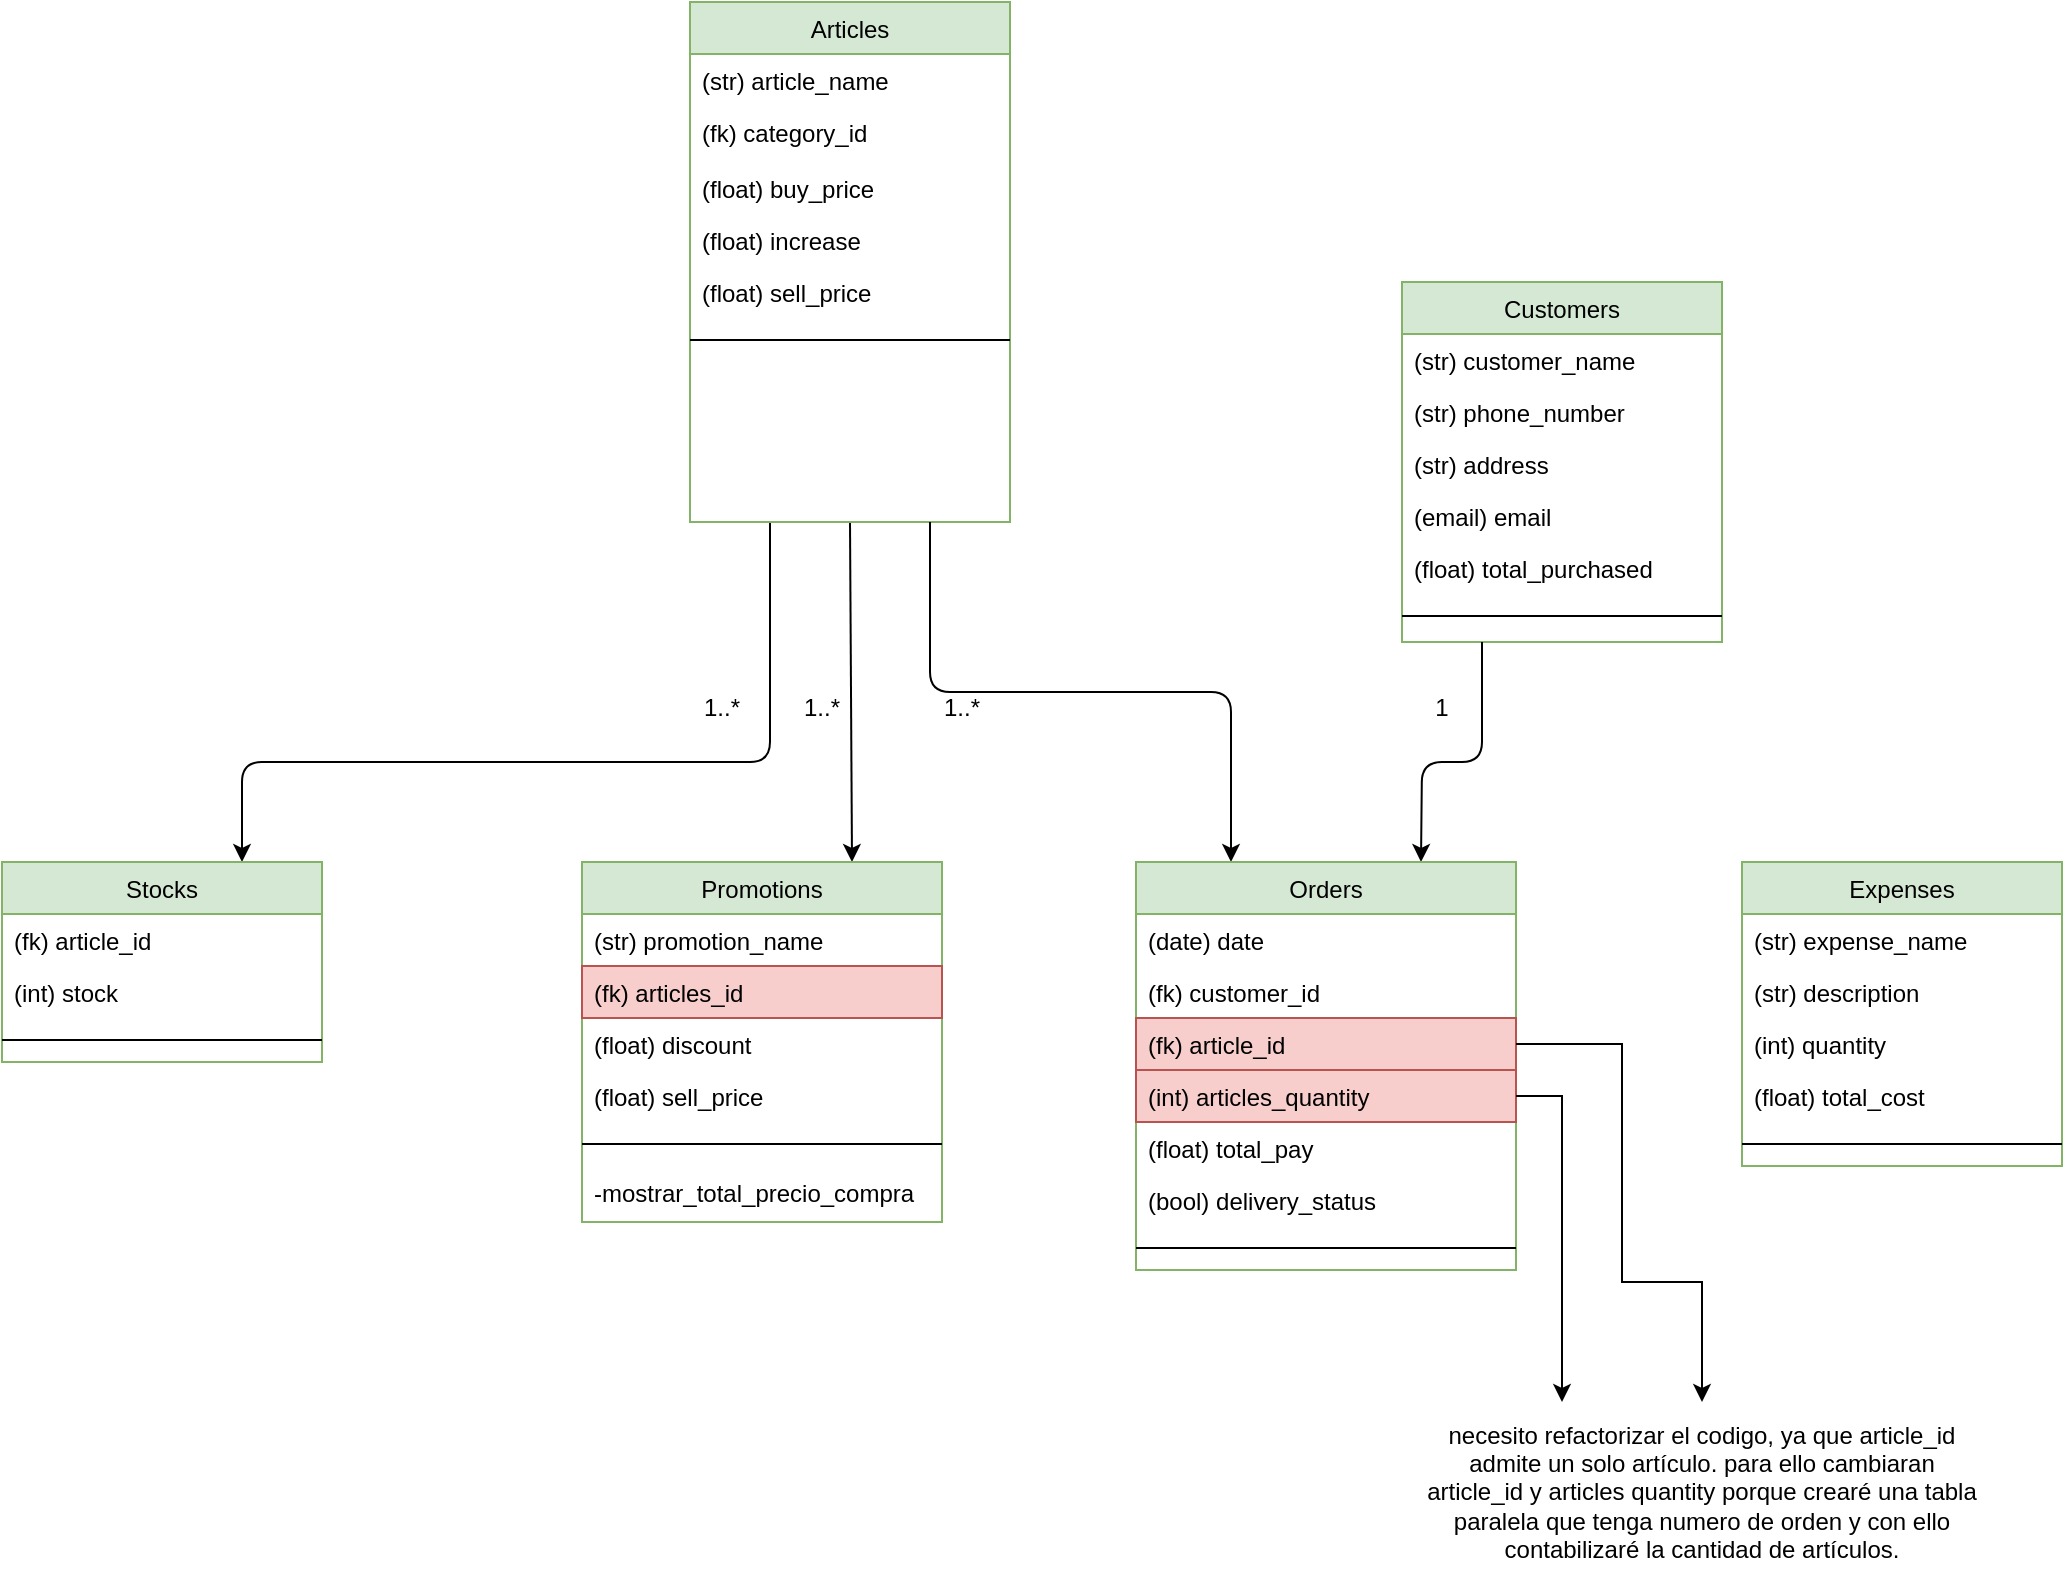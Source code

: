 <mxfile version="12.2.4" pages="1"><diagram id="C5RBs43oDa-KdzZeNtuy" name="Page-1"><mxGraphModel dx="914" dy="689" grid="1" gridSize="10" guides="1" tooltips="1" connect="1" arrows="1" fold="1" page="1" pageScale="1" pageWidth="827" pageHeight="1169" math="0" shadow="0"><root><mxCell id="WIyWlLk6GJQsqaUBKTNV-0"/><mxCell id="WIyWlLk6GJQsqaUBKTNV-1" parent="WIyWlLk6GJQsqaUBKTNV-0"/><mxCell id="76" style="edgeStyle=none;html=1;exitX=0.5;exitY=1;exitDx=0;exitDy=0;entryX=0.75;entryY=0;entryDx=0;entryDy=0;" parent="WIyWlLk6GJQsqaUBKTNV-1" source="zkfFHV4jXpPFQw0GAbJ--6" target="dBeOApZ0UvE3TDzHvcXW-9" edge="1"><mxGeometry relative="1" as="geometry"/></mxCell><mxCell id="77" style="edgeStyle=none;html=1;exitX=0.25;exitY=1;exitDx=0;exitDy=0;entryX=0.75;entryY=0;entryDx=0;entryDy=0;" parent="WIyWlLk6GJQsqaUBKTNV-1" source="zkfFHV4jXpPFQw0GAbJ--6" target="57" edge="1"><mxGeometry relative="1" as="geometry"><Array as="points"><mxPoint x="454" y="400"/><mxPoint x="190" y="400"/></Array></mxGeometry></mxCell><object label="Articles" color="" material="" talle="" precio_compra="" incremento="" placeholders="1" id="zkfFHV4jXpPFQw0GAbJ--6"><mxCell style="swimlane;fontStyle=0;align=center;verticalAlign=top;childLayout=stackLayout;horizontal=1;startSize=26;horizontalStack=0;resizeParent=1;resizeLast=0;collapsible=1;marginBottom=0;rounded=0;shadow=0;strokeWidth=1;fillColor=#d5e8d4;strokeColor=#82b366;" parent="WIyWlLk6GJQsqaUBKTNV-1" vertex="1"><mxGeometry x="414" y="20" width="160" height="260" as="geometry"><mxRectangle x="30" y="140" width="160" height="26" as="alternateBounds"/></mxGeometry></mxCell></object><mxCell id="45" value="(str) article_name" style="text;align=left;verticalAlign=top;spacingLeft=4;spacingRight=4;overflow=hidden;rotatable=0;points=[[0,0.5],[1,0.5]];portConstraint=eastwest;" parent="zkfFHV4jXpPFQw0GAbJ--6" vertex="1"><mxGeometry y="26" width="160" height="26" as="geometry"/></mxCell><mxCell id="zkfFHV4jXpPFQw0GAbJ--8" value="(fk) category_id" style="text;align=left;verticalAlign=top;spacingLeft=4;spacingRight=4;overflow=hidden;rotatable=0;points=[[0,0.5],[1,0.5]];portConstraint=eastwest;rounded=0;shadow=0;html=0;" parent="zkfFHV4jXpPFQw0GAbJ--6" vertex="1"><mxGeometry y="52" width="160" height="28" as="geometry"/></mxCell><mxCell id="dBeOApZ0UvE3TDzHvcXW-6" value="(float) buy_price" style="text;align=left;verticalAlign=top;spacingLeft=4;spacingRight=4;overflow=hidden;rotatable=0;points=[[0,0.5],[1,0.5]];portConstraint=eastwest;rounded=0;shadow=0;html=0;" parent="zkfFHV4jXpPFQw0GAbJ--6" vertex="1"><mxGeometry y="80" width="160" height="26" as="geometry"/></mxCell><mxCell id="dBeOApZ0UvE3TDzHvcXW-7" value="(float) increase" style="text;align=left;verticalAlign=top;spacingLeft=4;spacingRight=4;overflow=hidden;rotatable=0;points=[[0,0.5],[1,0.5]];portConstraint=eastwest;rounded=0;shadow=0;html=0;" parent="zkfFHV4jXpPFQw0GAbJ--6" vertex="1"><mxGeometry y="106" width="160" height="26" as="geometry"/></mxCell><mxCell id="dBeOApZ0UvE3TDzHvcXW-8" value="(float) sell_price" style="text;align=left;verticalAlign=top;spacingLeft=4;spacingRight=4;overflow=hidden;rotatable=0;points=[[0,0.5],[1,0.5]];portConstraint=eastwest;rounded=0;shadow=0;html=0;" parent="zkfFHV4jXpPFQw0GAbJ--6" vertex="1"><mxGeometry y="132" width="160" height="26" as="geometry"/></mxCell><mxCell id="zkfFHV4jXpPFQw0GAbJ--9" value="" style="line;html=1;strokeWidth=1;align=left;verticalAlign=middle;spacingTop=-1;spacingLeft=3;spacingRight=3;rotatable=0;labelPosition=right;points=[];portConstraint=eastwest;" parent="zkfFHV4jXpPFQw0GAbJ--6" vertex="1"><mxGeometry y="158" width="160" height="22" as="geometry"/></mxCell><object label="Promotions" color="" material="" talle="" precio_compra="" incremento="" placeholders="1" id="dBeOApZ0UvE3TDzHvcXW-9"><mxCell style="swimlane;fontStyle=0;align=center;verticalAlign=top;childLayout=stackLayout;horizontal=1;startSize=26;horizontalStack=0;resizeParent=1;resizeLast=0;collapsible=1;marginBottom=0;rounded=0;shadow=0;strokeWidth=1;fillColor=#d5e8d4;strokeColor=#82b366;" parent="WIyWlLk6GJQsqaUBKTNV-1" vertex="1"><mxGeometry x="360" y="450" width="180" height="180" as="geometry"><mxRectangle x="30" y="140" width="160" height="26" as="alternateBounds"/></mxGeometry></mxCell></object><mxCell id="dBeOApZ0UvE3TDzHvcXW-10" value="(str) promotion_name" style="text;align=left;verticalAlign=top;spacingLeft=4;spacingRight=4;overflow=hidden;rotatable=0;points=[[0,0.5],[1,0.5]];portConstraint=eastwest;" parent="dBeOApZ0UvE3TDzHvcXW-9" vertex="1"><mxGeometry y="26" width="180" height="26" as="geometry"/></mxCell><mxCell id="56" value="(fk) articles_id" style="text;align=left;verticalAlign=top;spacingLeft=4;spacingRight=4;overflow=hidden;rotatable=0;points=[[0,0.5],[1,0.5]];portConstraint=eastwest;fillColor=#f8cecc;strokeColor=#b85450;" parent="dBeOApZ0UvE3TDzHvcXW-9" vertex="1"><mxGeometry y="52" width="180" height="26" as="geometry"/></mxCell><mxCell id="89" value="(float) discount" style="text;align=left;verticalAlign=top;spacingLeft=4;spacingRight=4;overflow=hidden;rotatable=0;points=[[0,0.5],[1,0.5]];portConstraint=eastwest;" parent="dBeOApZ0UvE3TDzHvcXW-9" vertex="1"><mxGeometry y="78" width="180" height="26" as="geometry"/></mxCell><mxCell id="106" value="(float) sell_price" style="text;align=left;verticalAlign=top;spacingLeft=4;spacingRight=4;overflow=hidden;rotatable=0;points=[[0,0.5],[1,0.5]];portConstraint=eastwest;" parent="dBeOApZ0UvE3TDzHvcXW-9" vertex="1"><mxGeometry y="104" width="180" height="26" as="geometry"/></mxCell><mxCell id="dBeOApZ0UvE3TDzHvcXW-18" value="" style="line;html=1;strokeWidth=1;align=left;verticalAlign=middle;spacingTop=-1;spacingLeft=3;spacingRight=3;rotatable=0;labelPosition=right;points=[];portConstraint=eastwest;" parent="dBeOApZ0UvE3TDzHvcXW-9" vertex="1"><mxGeometry y="130" width="180" height="22" as="geometry"/></mxCell><mxCell id="107" value="-mostrar_total_precio_compra" style="text;align=left;verticalAlign=top;spacingLeft=4;spacingRight=4;overflow=hidden;rotatable=0;points=[[0,0.5],[1,0.5]];portConstraint=eastwest;" parent="dBeOApZ0UvE3TDzHvcXW-9" vertex="1"><mxGeometry y="152" width="180" height="26" as="geometry"/></mxCell><object label="Expenses" color="" material="" talle="" precio_compra="" incremento="" placeholders="1" id="dBeOApZ0UvE3TDzHvcXW-20"><mxCell style="swimlane;fontStyle=0;align=center;verticalAlign=top;childLayout=stackLayout;horizontal=1;startSize=26;horizontalStack=0;resizeParent=1;resizeLast=0;collapsible=1;marginBottom=0;rounded=0;shadow=0;strokeWidth=1;fillColor=#d5e8d4;strokeColor=#82b366;" parent="WIyWlLk6GJQsqaUBKTNV-1" vertex="1"><mxGeometry x="940" y="450" width="160" height="152" as="geometry"><mxRectangle x="30" y="140" width="160" height="26" as="alternateBounds"/></mxGeometry></mxCell></object><mxCell id="dBeOApZ0UvE3TDzHvcXW-21" value="(str) expense_name" style="text;align=left;verticalAlign=top;spacingLeft=4;spacingRight=4;overflow=hidden;rotatable=0;points=[[0,0.5],[1,0.5]];portConstraint=eastwest;" parent="dBeOApZ0UvE3TDzHvcXW-20" vertex="1"><mxGeometry y="26" width="160" height="26" as="geometry"/></mxCell><mxCell id="dBeOApZ0UvE3TDzHvcXW-22" value="(str) description" style="text;align=left;verticalAlign=top;spacingLeft=4;spacingRight=4;overflow=hidden;rotatable=0;points=[[0,0.5],[1,0.5]];portConstraint=eastwest;rounded=0;shadow=0;html=0;" parent="dBeOApZ0UvE3TDzHvcXW-20" vertex="1"><mxGeometry y="52" width="160" height="26" as="geometry"/></mxCell><mxCell id="dBeOApZ0UvE3TDzHvcXW-23" value="(int) quantity" style="text;align=left;verticalAlign=top;spacingLeft=4;spacingRight=4;overflow=hidden;rotatable=0;points=[[0,0.5],[1,0.5]];portConstraint=eastwest;rounded=0;shadow=0;html=0;" parent="dBeOApZ0UvE3TDzHvcXW-20" vertex="1"><mxGeometry y="78" width="160" height="26" as="geometry"/></mxCell><mxCell id="dBeOApZ0UvE3TDzHvcXW-24" value="(float) total_cost" style="text;align=left;verticalAlign=top;spacingLeft=4;spacingRight=4;overflow=hidden;rotatable=0;points=[[0,0.5],[1,0.5]];portConstraint=eastwest;rounded=0;shadow=0;html=0;" parent="dBeOApZ0UvE3TDzHvcXW-20" vertex="1"><mxGeometry y="104" width="160" height="26" as="geometry"/></mxCell><mxCell id="dBeOApZ0UvE3TDzHvcXW-29" value="" style="line;html=1;strokeWidth=1;align=left;verticalAlign=middle;spacingTop=-1;spacingLeft=3;spacingRight=3;rotatable=0;labelPosition=right;points=[];portConstraint=eastwest;" parent="dBeOApZ0UvE3TDzHvcXW-20" vertex="1"><mxGeometry y="130" width="160" height="22" as="geometry"/></mxCell><object label="Customers" color="" material="" talle="" precio_compra="" incremento="" placeholders="1" id="dBeOApZ0UvE3TDzHvcXW-42"><mxCell style="swimlane;fontStyle=0;align=center;verticalAlign=top;childLayout=stackLayout;horizontal=1;startSize=26;horizontalStack=0;resizeParent=1;resizeLast=0;collapsible=1;marginBottom=0;rounded=0;shadow=0;strokeWidth=1;fillColor=#d5e8d4;strokeColor=#82b366;" parent="WIyWlLk6GJQsqaUBKTNV-1" vertex="1"><mxGeometry x="770" y="160" width="160" height="180" as="geometry"><mxRectangle x="30" y="140" width="160" height="26" as="alternateBounds"/></mxGeometry></mxCell></object><mxCell id="43" value="(str) customer_name" style="text;align=left;verticalAlign=top;spacingLeft=4;spacingRight=4;overflow=hidden;rotatable=0;points=[[0,0.5],[1,0.5]];portConstraint=eastwest;" parent="dBeOApZ0UvE3TDzHvcXW-42" vertex="1"><mxGeometry y="26" width="160" height="26" as="geometry"/></mxCell><mxCell id="dBeOApZ0UvE3TDzHvcXW-44" value="(str) phone_number" style="text;align=left;verticalAlign=top;spacingLeft=4;spacingRight=4;overflow=hidden;rotatable=0;points=[[0,0.5],[1,0.5]];portConstraint=eastwest;rounded=0;shadow=0;html=0;" parent="dBeOApZ0UvE3TDzHvcXW-42" vertex="1"><mxGeometry y="52" width="160" height="26" as="geometry"/></mxCell><mxCell id="dBeOApZ0UvE3TDzHvcXW-45" value="(str) address" style="text;align=left;verticalAlign=top;spacingLeft=4;spacingRight=4;overflow=hidden;rotatable=0;points=[[0,0.5],[1,0.5]];portConstraint=eastwest;rounded=0;shadow=0;html=0;" parent="dBeOApZ0UvE3TDzHvcXW-42" vertex="1"><mxGeometry y="78" width="160" height="26" as="geometry"/></mxCell><mxCell id="dBeOApZ0UvE3TDzHvcXW-46" value="(email) email" style="text;align=left;verticalAlign=top;spacingLeft=4;spacingRight=4;overflow=hidden;rotatable=0;points=[[0,0.5],[1,0.5]];portConstraint=eastwest;rounded=0;shadow=0;html=0;" parent="dBeOApZ0UvE3TDzHvcXW-42" vertex="1"><mxGeometry y="104" width="160" height="26" as="geometry"/></mxCell><mxCell id="dBeOApZ0UvE3TDzHvcXW-50" value="(float) total_purchased" style="text;align=left;verticalAlign=top;spacingLeft=4;spacingRight=4;overflow=hidden;rotatable=0;points=[[0,0.5],[1,0.5]];portConstraint=eastwest;rounded=0;shadow=0;html=0;" parent="dBeOApZ0UvE3TDzHvcXW-42" vertex="1"><mxGeometry y="130" width="160" height="26" as="geometry"/></mxCell><mxCell id="dBeOApZ0UvE3TDzHvcXW-51" value="" style="line;html=1;strokeWidth=1;align=left;verticalAlign=middle;spacingTop=-1;spacingLeft=3;spacingRight=3;rotatable=0;labelPosition=right;points=[];portConstraint=eastwest;" parent="dBeOApZ0UvE3TDzHvcXW-42" vertex="1"><mxGeometry y="156" width="160" height="22" as="geometry"/></mxCell><mxCell id="14" style="edgeStyle=none;html=1;exitX=0.25;exitY=1;exitDx=0;exitDy=0;entryX=0.75;entryY=0;entryDx=0;entryDy=0;" parent="WIyWlLk6GJQsqaUBKTNV-1" source="dBeOApZ0UvE3TDzHvcXW-42" target="0" edge="1"><mxGeometry relative="1" as="geometry"><Array as="points"><mxPoint x="810" y="400"/><mxPoint x="780" y="400"/></Array><mxPoint x="730" y="260" as="sourcePoint"/></mxGeometry></mxCell><mxCell id="23" style="html=1;exitX=0.75;exitY=1;exitDx=0;exitDy=0;entryX=0.25;entryY=0;entryDx=0;entryDy=0;edgeStyle=orthogonalEdgeStyle;" parent="WIyWlLk6GJQsqaUBKTNV-1" source="zkfFHV4jXpPFQw0GAbJ--6" target="0" edge="1"><mxGeometry relative="1" as="geometry"/></mxCell><object label="Orders" color="" material="" talle="" precio_compra="" incremento="" placeholders="1" id="0"><mxCell style="swimlane;fontStyle=0;align=center;verticalAlign=top;childLayout=stackLayout;horizontal=1;startSize=26;horizontalStack=0;resizeParent=1;resizeLast=0;collapsible=1;marginBottom=0;rounded=0;shadow=0;strokeWidth=1;fillColor=#d5e8d4;strokeColor=#82b366;" parent="WIyWlLk6GJQsqaUBKTNV-1" vertex="1"><mxGeometry x="637" y="450" width="190" height="204" as="geometry"><mxRectangle x="30" y="140" width="160" height="26" as="alternateBounds"/></mxGeometry></mxCell></object><mxCell id="47" value="(date) date" style="text;align=left;verticalAlign=top;spacingLeft=4;spacingRight=4;overflow=hidden;rotatable=0;points=[[0,0.5],[1,0.5]];portConstraint=eastwest;" parent="0" vertex="1"><mxGeometry y="26" width="190" height="26" as="geometry"/></mxCell><mxCell id="42" value="(fk) customer_id" style="text;align=left;verticalAlign=top;spacingLeft=4;spacingRight=4;overflow=hidden;rotatable=0;points=[[0,0.5],[1,0.5]];portConstraint=eastwest;rounded=0;shadow=0;html=0;" parent="0" vertex="1"><mxGeometry y="52" width="190" height="26" as="geometry"/></mxCell><mxCell id="7" value="(fk) article_id" style="text;align=left;verticalAlign=top;spacingLeft=4;spacingRight=4;overflow=hidden;rotatable=0;points=[[0,0.5],[1,0.5]];portConstraint=eastwest;rounded=0;shadow=0;html=0;fillColor=#f8cecc;strokeColor=#b85450;" parent="0" vertex="1"><mxGeometry y="78" width="190" height="26" as="geometry"/></mxCell><mxCell id="8" value="(int) articles_quantity" style="text;align=left;verticalAlign=top;spacingLeft=4;spacingRight=4;overflow=hidden;rotatable=0;points=[[0,0.5],[1,0.5]];portConstraint=eastwest;rounded=0;shadow=0;html=0;fillColor=#f8cecc;strokeColor=#b85450;" parent="0" vertex="1"><mxGeometry y="104" width="190" height="26" as="geometry"/></mxCell><mxCell id="11" value="(float) total_pay" style="text;align=left;verticalAlign=top;spacingLeft=4;spacingRight=4;overflow=hidden;rotatable=0;points=[[0,0.5],[1,0.5]];portConstraint=eastwest;rounded=0;shadow=0;html=0;" parent="0" vertex="1"><mxGeometry y="130" width="190" height="26" as="geometry"/></mxCell><mxCell id="116" value="(bool) delivery_status" style="text;align=left;verticalAlign=top;spacingLeft=4;spacingRight=4;overflow=hidden;rotatable=0;points=[[0,0.5],[1,0.5]];portConstraint=eastwest;rounded=0;shadow=0;html=0;" parent="0" vertex="1"><mxGeometry y="156" width="190" height="26" as="geometry"/></mxCell><mxCell id="9" value="" style="line;html=1;strokeWidth=1;align=left;verticalAlign=middle;spacingTop=-1;spacingLeft=3;spacingRight=3;rotatable=0;labelPosition=right;points=[];portConstraint=eastwest;" parent="0" vertex="1"><mxGeometry y="182" width="190" height="22" as="geometry"/></mxCell><mxCell id="28" value="1" style="text;html=1;strokeColor=none;fillColor=none;align=center;verticalAlign=middle;whiteSpace=wrap;rounded=0;" parent="WIyWlLk6GJQsqaUBKTNV-1" vertex="1"><mxGeometry x="780" y="370" width="20" height="6" as="geometry"/></mxCell><mxCell id="31" value="1..*" style="text;html=1;strokeColor=none;fillColor=none;align=center;verticalAlign=middle;whiteSpace=wrap;rounded=0;" parent="WIyWlLk6GJQsqaUBKTNV-1" vertex="1"><mxGeometry x="540" y="370" width="20" height="6" as="geometry"/></mxCell><mxCell id="54" value="1..*" style="text;html=1;strokeColor=none;fillColor=none;align=center;verticalAlign=middle;whiteSpace=wrap;rounded=0;" parent="WIyWlLk6GJQsqaUBKTNV-1" vertex="1"><mxGeometry x="470" y="370" width="20" height="6" as="geometry"/></mxCell><object label="Stocks" color="" material="" talle="" precio_compra="" incremento="" placeholders="1" id="57"><mxCell style="swimlane;fontStyle=0;align=center;verticalAlign=top;childLayout=stackLayout;horizontal=1;startSize=26;horizontalStack=0;resizeParent=1;resizeLast=0;collapsible=1;marginBottom=0;rounded=0;shadow=0;strokeWidth=1;fillColor=#d5e8d4;strokeColor=#82b366;" parent="WIyWlLk6GJQsqaUBKTNV-1" vertex="1"><mxGeometry x="70" y="450" width="160" height="100" as="geometry"><mxRectangle x="30" y="140" width="160" height="26" as="alternateBounds"/></mxGeometry></mxCell></object><mxCell id="66" value="(fk) article_id" style="text;align=left;verticalAlign=top;spacingLeft=4;spacingRight=4;overflow=hidden;rotatable=0;points=[[0,0.5],[1,0.5]];portConstraint=eastwest;rounded=0;shadow=0;html=0;" parent="57" vertex="1"><mxGeometry y="26" width="160" height="26" as="geometry"/></mxCell><mxCell id="79" value="(int) stock" style="text;align=left;verticalAlign=top;spacingLeft=4;spacingRight=4;overflow=hidden;rotatable=0;points=[[0,0.5],[1,0.5]];portConstraint=eastwest;rounded=0;shadow=0;html=0;" parent="57" vertex="1"><mxGeometry y="52" width="160" height="26" as="geometry"/></mxCell><mxCell id="67" value="" style="line;html=1;strokeWidth=1;align=left;verticalAlign=middle;spacingTop=-1;spacingLeft=3;spacingRight=3;rotatable=0;labelPosition=right;points=[];portConstraint=eastwest;" parent="57" vertex="1"><mxGeometry y="78" width="160" height="22" as="geometry"/></mxCell><mxCell id="78" value="1..*" style="text;html=1;strokeColor=none;fillColor=none;align=center;verticalAlign=middle;whiteSpace=wrap;rounded=0;" parent="WIyWlLk6GJQsqaUBKTNV-1" vertex="1"><mxGeometry x="420" y="370" width="20" height="6" as="geometry"/></mxCell><mxCell id="118" value="necesito refactorizar el codigo, ya que article_id admite un solo artículo. para ello cambiaran article_id y articles quantity porque crearé una tabla paralela que tenga numero de orden y con ello contabilizaré la cantidad de artículos." style="text;html=1;strokeColor=none;fillColor=none;align=center;verticalAlign=middle;whiteSpace=wrap;rounded=0;" parent="WIyWlLk6GJQsqaUBKTNV-1" vertex="1"><mxGeometry x="780" y="720" width="280" height="90" as="geometry"/></mxCell><mxCell id="119" style="edgeStyle=orthogonalEdgeStyle;rounded=0;orthogonalLoop=1;jettySize=auto;html=1;exitX=1;exitY=0.5;exitDx=0;exitDy=0;entryX=0.25;entryY=0;entryDx=0;entryDy=0;" parent="WIyWlLk6GJQsqaUBKTNV-1" source="8" target="118" edge="1"><mxGeometry relative="1" as="geometry"><Array as="points"><mxPoint x="850" y="567"/><mxPoint x="850" y="710"/></Array></mxGeometry></mxCell><mxCell id="120" style="edgeStyle=orthogonalEdgeStyle;rounded=0;orthogonalLoop=1;jettySize=auto;html=1;entryX=0.5;entryY=0;entryDx=0;entryDy=0;" parent="WIyWlLk6GJQsqaUBKTNV-1" source="7" target="118" edge="1"><mxGeometry relative="1" as="geometry"><Array as="points"><mxPoint x="880" y="541"/><mxPoint x="880" y="660"/></Array></mxGeometry></mxCell></root></mxGraphModel></diagram></mxfile>